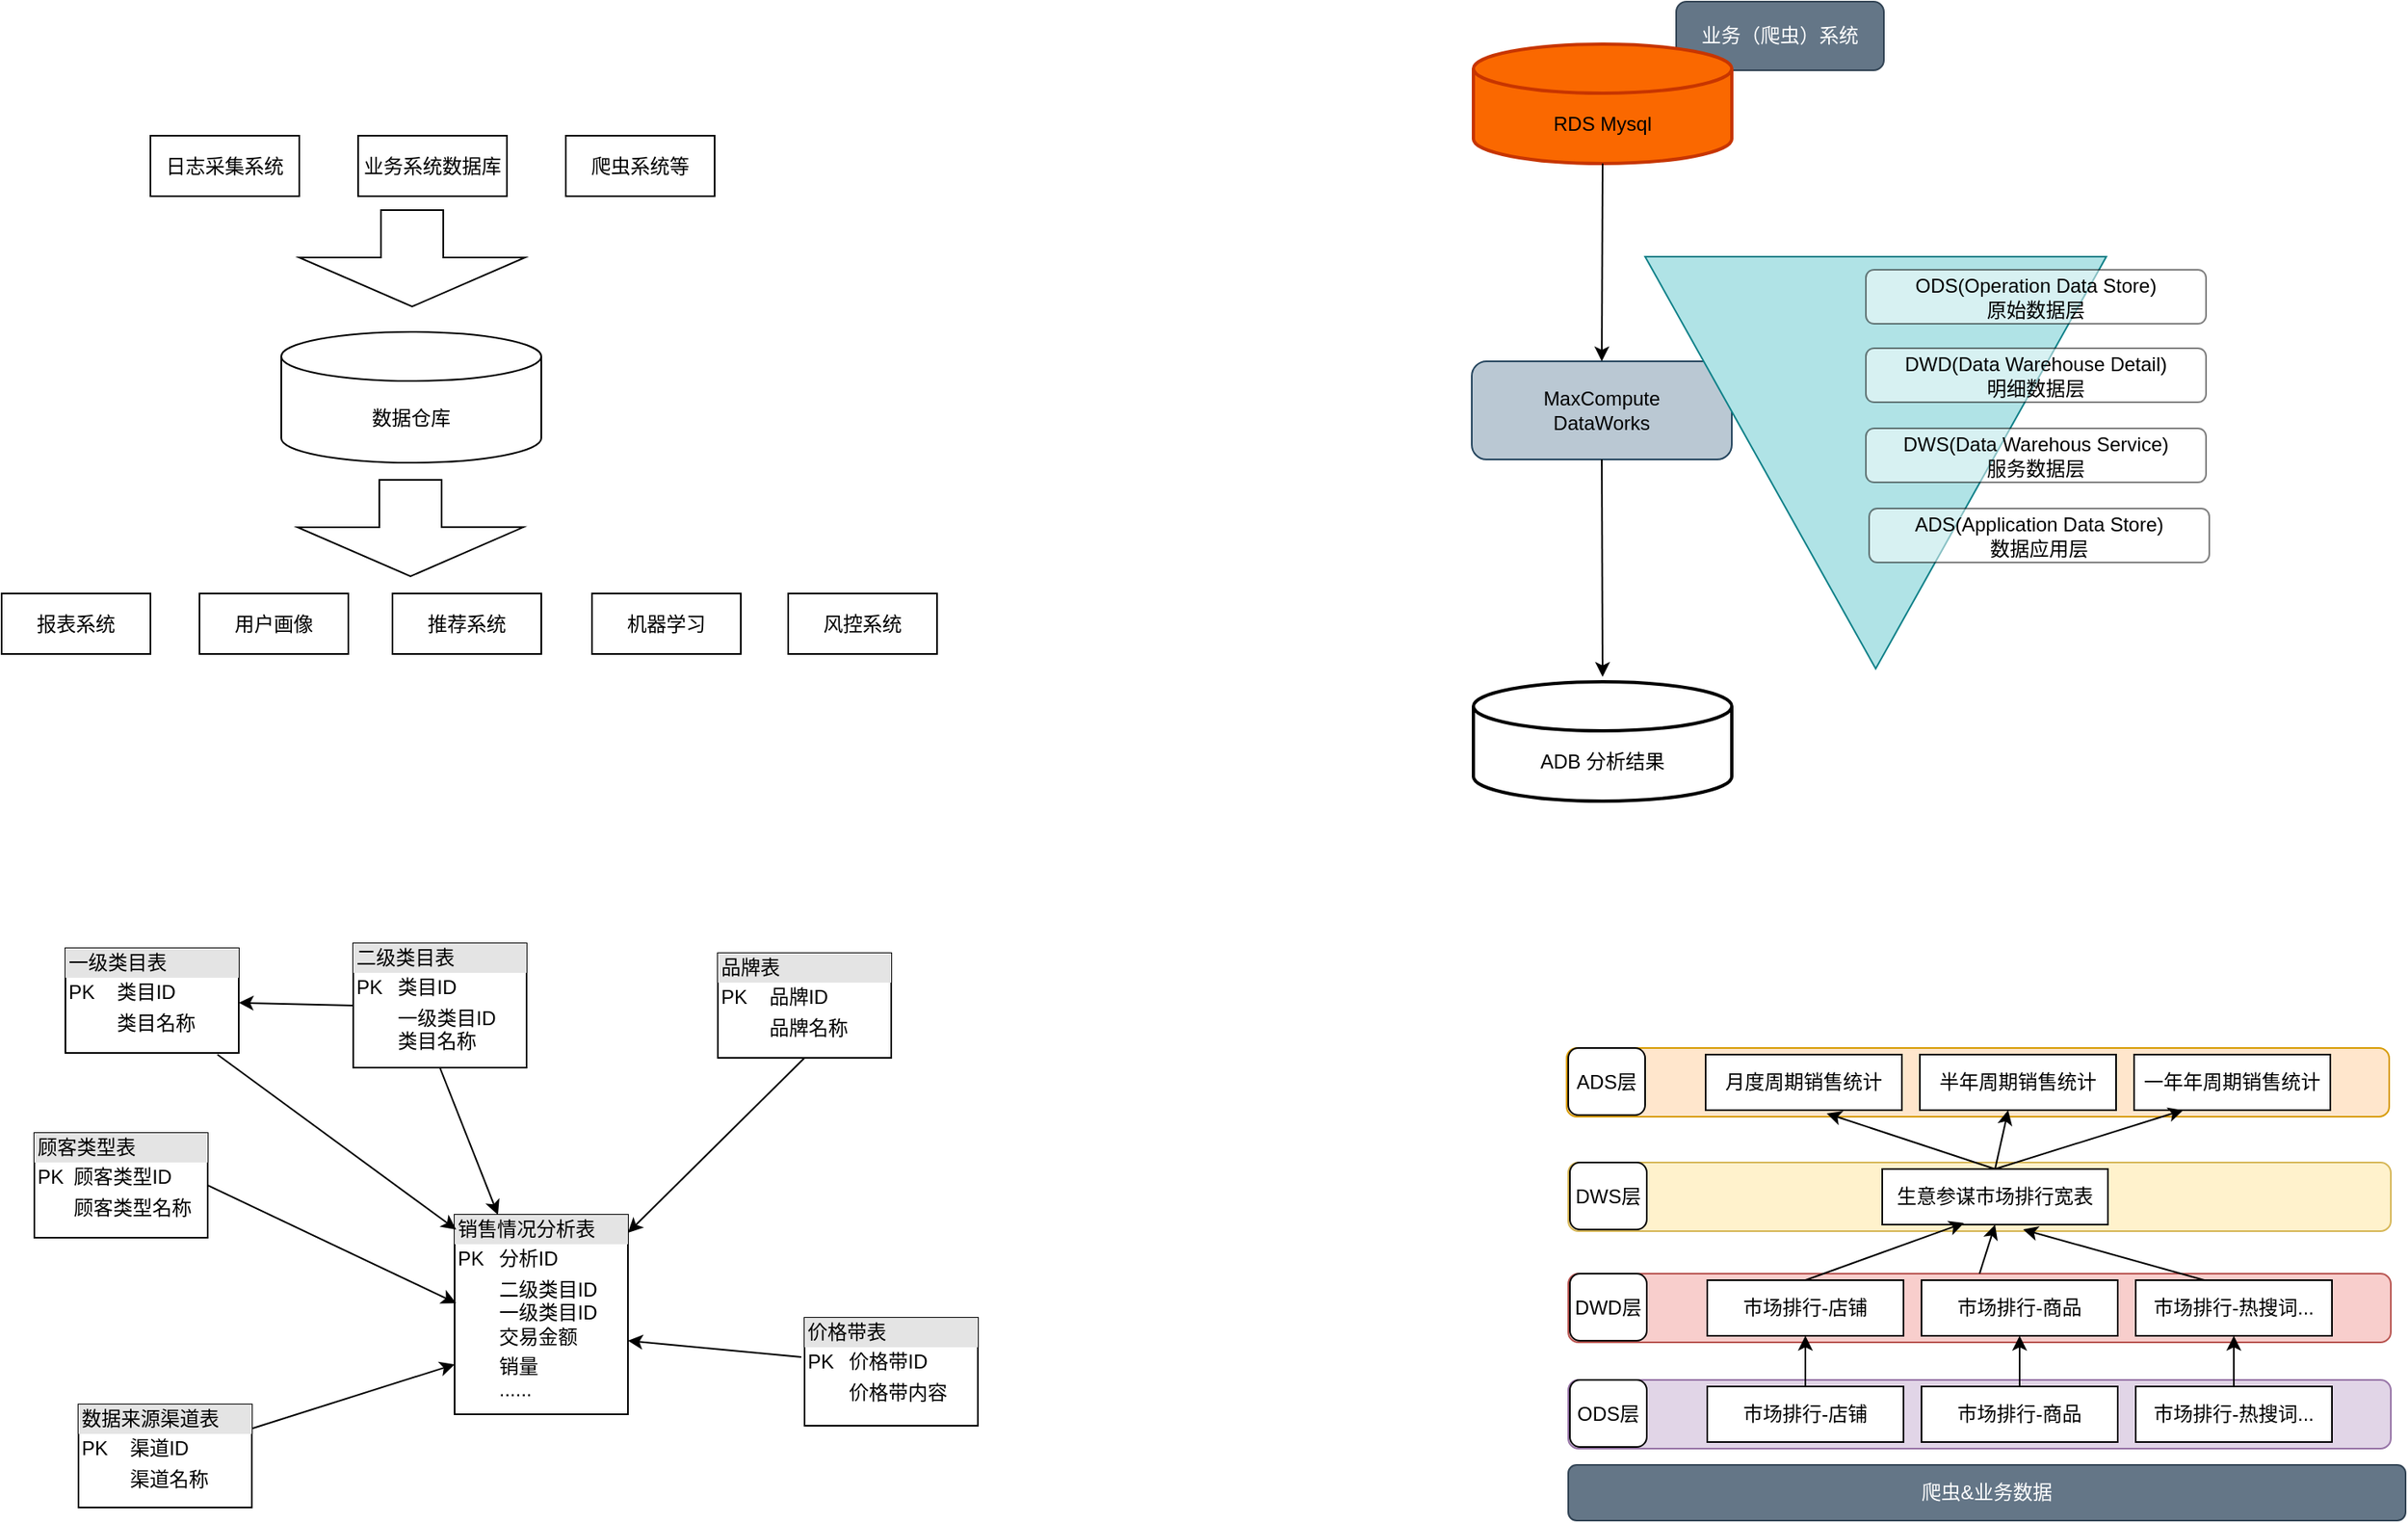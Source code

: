 <mxfile version="21.0.6" type="github">
  <diagram name="第 1 页" id="Camr7XsZ0Y0K7MddpfSk">
    <mxGraphModel dx="1434" dy="756" grid="0" gridSize="10" guides="1" tooltips="1" connect="1" arrows="1" fold="1" page="1" pageScale="1" pageWidth="1920" pageHeight="1200" math="0" shadow="0">
      <root>
        <mxCell id="0" />
        <mxCell id="1" parent="0" />
        <mxCell id="yPJUKPhEiXUpKDeNURGP-23" value="" style="rounded=1;whiteSpace=wrap;html=1;fillColor=#ffe6cc;strokeColor=#d79b00;" vertex="1" parent="1">
          <mxGeometry x="1076" y="718" width="503" height="42" as="geometry" />
        </mxCell>
        <mxCell id="FXYnp829lOooSJC_CmGT-1" value="业务系统数据库" style="rounded=0;whiteSpace=wrap;html=1;" parent="1" vertex="1">
          <mxGeometry x="337" y="160" width="91" height="37" as="geometry" />
        </mxCell>
        <mxCell id="FXYnp829lOooSJC_CmGT-2" value="日志采集系统" style="rounded=0;whiteSpace=wrap;html=1;" parent="1" vertex="1">
          <mxGeometry x="210" y="160" width="91" height="37" as="geometry" />
        </mxCell>
        <mxCell id="FXYnp829lOooSJC_CmGT-3" value="爬虫系统等" style="rounded=0;whiteSpace=wrap;html=1;" parent="1" vertex="1">
          <mxGeometry x="464" y="160" width="91" height="37" as="geometry" />
        </mxCell>
        <mxCell id="FXYnp829lOooSJC_CmGT-5" value="" style="shape=flexArrow;endArrow=classic;html=1;rounded=0;endWidth=99.048;endSize=9.686;width=38.095;" parent="1" edge="1">
          <mxGeometry width="50" height="50" relative="1" as="geometry">
            <mxPoint x="370" y="205" as="sourcePoint" />
            <mxPoint x="370" y="265" as="targetPoint" />
          </mxGeometry>
        </mxCell>
        <mxCell id="FXYnp829lOooSJC_CmGT-6" value="数据仓库" style="shape=cylinder3;whiteSpace=wrap;html=1;boundedLbl=1;backgroundOutline=1;size=15;" parent="1" vertex="1">
          <mxGeometry x="290" y="280" width="159" height="80" as="geometry" />
        </mxCell>
        <mxCell id="FXYnp829lOooSJC_CmGT-7" value="" style="shape=flexArrow;endArrow=classic;html=1;rounded=0;endWidth=99.048;endSize=9.686;width=38.095;" parent="1" edge="1">
          <mxGeometry width="50" height="50" relative="1" as="geometry">
            <mxPoint x="369" y="370" as="sourcePoint" />
            <mxPoint x="369.02" y="430" as="targetPoint" />
          </mxGeometry>
        </mxCell>
        <mxCell id="FXYnp829lOooSJC_CmGT-8" value="报表系统" style="rounded=0;whiteSpace=wrap;html=1;" parent="1" vertex="1">
          <mxGeometry x="119" y="440" width="91" height="37" as="geometry" />
        </mxCell>
        <mxCell id="FXYnp829lOooSJC_CmGT-9" value="用户画像" style="rounded=0;whiteSpace=wrap;html=1;" parent="1" vertex="1">
          <mxGeometry x="240" y="440" width="91" height="37" as="geometry" />
        </mxCell>
        <mxCell id="FXYnp829lOooSJC_CmGT-10" value="推荐系统" style="rounded=0;whiteSpace=wrap;html=1;" parent="1" vertex="1">
          <mxGeometry x="358" y="440" width="91" height="37" as="geometry" />
        </mxCell>
        <mxCell id="FXYnp829lOooSJC_CmGT-11" value="机器学习" style="rounded=0;whiteSpace=wrap;html=1;" parent="1" vertex="1">
          <mxGeometry x="480" y="440" width="91" height="37" as="geometry" />
        </mxCell>
        <mxCell id="FXYnp829lOooSJC_CmGT-12" value="风控系统" style="rounded=0;whiteSpace=wrap;html=1;" parent="1" vertex="1">
          <mxGeometry x="600" y="440" width="91" height="37" as="geometry" />
        </mxCell>
        <mxCell id="FXYnp829lOooSJC_CmGT-14" value="ADB 分析结果" style="shape=cylinder3;whiteSpace=wrap;html=1;boundedLbl=1;backgroundOutline=1;size=15;strokeWidth=2;" parent="1" vertex="1">
          <mxGeometry x="1019" y="494" width="158" height="73" as="geometry" />
        </mxCell>
        <mxCell id="FXYnp829lOooSJC_CmGT-15" value="MaxCompute&lt;br&gt;DataWorks" style="rounded=1;whiteSpace=wrap;html=1;fillColor=#bac8d3;strokeColor=#23445d;" parent="1" vertex="1">
          <mxGeometry x="1018" y="298" width="159" height="60" as="geometry" />
        </mxCell>
        <mxCell id="FXYnp829lOooSJC_CmGT-16" value="" style="triangle;whiteSpace=wrap;html=1;direction=south;fillColor=#b0e3e6;strokeColor=#0e8088;" parent="1" vertex="1">
          <mxGeometry x="1124" y="234" width="282" height="252" as="geometry" />
        </mxCell>
        <mxCell id="FXYnp829lOooSJC_CmGT-17" value="业务（爬虫）系统" style="rounded=1;whiteSpace=wrap;html=1;fillColor=#647687;fontColor=#ffffff;strokeColor=#314354;" parent="1" vertex="1">
          <mxGeometry x="1143" y="78" width="127" height="42" as="geometry" />
        </mxCell>
        <mxCell id="FXYnp829lOooSJC_CmGT-13" value="RDS Mysql" style="shape=cylinder3;whiteSpace=wrap;html=1;boundedLbl=1;backgroundOutline=1;size=15;fillColor=#fa6800;fontColor=#000000;strokeColor=#C73500;strokeWidth=2;" parent="1" vertex="1">
          <mxGeometry x="1019" y="104" width="158" height="73" as="geometry" />
        </mxCell>
        <mxCell id="FXYnp829lOooSJC_CmGT-18" value="ODS(Operation Data Store)&lt;br&gt;原始数据层" style="rounded=1;whiteSpace=wrap;html=1;opacity=50;" parent="1" vertex="1">
          <mxGeometry x="1259" y="242" width="208" height="33" as="geometry" />
        </mxCell>
        <mxCell id="FXYnp829lOooSJC_CmGT-19" value="DWD(Data Warehouse Detail)&lt;br&gt;明细数据层" style="rounded=1;whiteSpace=wrap;html=1;opacity=50;" parent="1" vertex="1">
          <mxGeometry x="1259" y="290" width="208" height="33" as="geometry" />
        </mxCell>
        <mxCell id="FXYnp829lOooSJC_CmGT-20" value="DWS(Data Warehous Service)&lt;br&gt;服务数据层" style="rounded=1;whiteSpace=wrap;html=1;opacity=50;" parent="1" vertex="1">
          <mxGeometry x="1259" y="339" width="208" height="33" as="geometry" />
        </mxCell>
        <mxCell id="FXYnp829lOooSJC_CmGT-21" value="ADS(Application Data Store)&lt;br&gt;数据应用层" style="rounded=1;whiteSpace=wrap;html=1;opacity=50;" parent="1" vertex="1">
          <mxGeometry x="1261" y="388" width="208" height="33" as="geometry" />
        </mxCell>
        <mxCell id="FXYnp829lOooSJC_CmGT-22" value="" style="endArrow=classic;html=1;rounded=0;exitX=0.5;exitY=1;exitDx=0;exitDy=0;exitPerimeter=0;entryX=0.5;entryY=0;entryDx=0;entryDy=0;" parent="1" source="FXYnp829lOooSJC_CmGT-13" target="FXYnp829lOooSJC_CmGT-15" edge="1">
          <mxGeometry width="50" height="50" relative="1" as="geometry">
            <mxPoint x="1036" y="414" as="sourcePoint" />
            <mxPoint x="1086" y="364" as="targetPoint" />
          </mxGeometry>
        </mxCell>
        <mxCell id="FXYnp829lOooSJC_CmGT-23" value="" style="endArrow=classic;html=1;rounded=0;exitX=0.5;exitY=1;exitDx=0;exitDy=0;" parent="1" source="FXYnp829lOooSJC_CmGT-15" edge="1">
          <mxGeometry width="50" height="50" relative="1" as="geometry">
            <mxPoint x="1108" y="187" as="sourcePoint" />
            <mxPoint x="1098" y="491" as="targetPoint" />
          </mxGeometry>
        </mxCell>
        <mxCell id="yPJUKPhEiXUpKDeNURGP-5" value="&lt;div style=&quot;box-sizing:border-box;width:100%;background:#e4e4e4;padding:2px;&quot;&gt;销售情况分析表&lt;/div&gt;&lt;table style=&quot;width:100%;font-size:1em;&quot; cellpadding=&quot;2&quot; cellspacing=&quot;0&quot;&gt;&lt;tbody&gt;&lt;tr&gt;&lt;td&gt;PK&lt;/td&gt;&lt;td&gt;分析ID&lt;/td&gt;&lt;/tr&gt;&lt;tr&gt;&lt;td&gt;&lt;br&gt;&lt;/td&gt;&lt;td&gt;二级类目ID&lt;br&gt;一级类目ID&lt;br&gt;交易金额&lt;/td&gt;&lt;/tr&gt;&lt;tr&gt;&lt;td&gt;&lt;/td&gt;&lt;td&gt;销量&lt;br&gt;......&lt;/td&gt;&lt;/tr&gt;&lt;/tbody&gt;&lt;/table&gt;" style="verticalAlign=top;align=left;overflow=fill;html=1;whiteSpace=wrap;" vertex="1" parent="1">
          <mxGeometry x="396" y="820" width="106" height="122" as="geometry" />
        </mxCell>
        <mxCell id="yPJUKPhEiXUpKDeNURGP-6" value="&lt;div style=&quot;box-sizing:border-box;width:100%;background:#e4e4e4;padding:2px;&quot;&gt;顾客类型表&lt;/div&gt;&lt;table style=&quot;width:100%;font-size:1em;&quot; cellpadding=&quot;2&quot; cellspacing=&quot;0&quot;&gt;&lt;tbody&gt;&lt;tr&gt;&lt;td&gt;PK&lt;/td&gt;&lt;td&gt;顾客类型ID&lt;/td&gt;&lt;/tr&gt;&lt;tr&gt;&lt;td&gt;&lt;br&gt;&lt;/td&gt;&lt;td&gt;顾客类型名称&lt;/td&gt;&lt;/tr&gt;&lt;tr&gt;&lt;td&gt;&lt;/td&gt;&lt;td&gt;&lt;br&gt;&lt;/td&gt;&lt;/tr&gt;&lt;/tbody&gt;&lt;/table&gt;" style="verticalAlign=top;align=left;overflow=fill;html=1;whiteSpace=wrap;" vertex="1" parent="1">
          <mxGeometry x="139" y="770" width="106" height="64" as="geometry" />
        </mxCell>
        <mxCell id="yPJUKPhEiXUpKDeNURGP-7" value="&lt;div style=&quot;box-sizing:border-box;width:100%;background:#e4e4e4;padding:2px;&quot;&gt;二级类目表&lt;/div&gt;&lt;table style=&quot;width:100%;font-size:1em;&quot; cellpadding=&quot;2&quot; cellspacing=&quot;0&quot;&gt;&lt;tbody&gt;&lt;tr&gt;&lt;td&gt;PK&lt;/td&gt;&lt;td&gt;类目ID&lt;/td&gt;&lt;/tr&gt;&lt;tr&gt;&lt;td&gt;&lt;br&gt;&lt;/td&gt;&lt;td&gt;一级类目ID&lt;br&gt;类目名称&lt;/td&gt;&lt;/tr&gt;&lt;tr&gt;&lt;td&gt;&lt;/td&gt;&lt;td&gt;&lt;br&gt;&lt;/td&gt;&lt;/tr&gt;&lt;/tbody&gt;&lt;/table&gt;" style="verticalAlign=top;align=left;overflow=fill;html=1;whiteSpace=wrap;" vertex="1" parent="1">
          <mxGeometry x="334" y="654" width="106" height="76" as="geometry" />
        </mxCell>
        <mxCell id="yPJUKPhEiXUpKDeNURGP-8" value="&lt;div style=&quot;box-sizing:border-box;width:100%;background:#e4e4e4;padding:2px;&quot;&gt;品牌表&lt;/div&gt;&lt;table style=&quot;width:100%;font-size:1em;&quot; cellpadding=&quot;2&quot; cellspacing=&quot;0&quot;&gt;&lt;tbody&gt;&lt;tr&gt;&lt;td&gt;PK&lt;/td&gt;&lt;td&gt;品牌ID&lt;/td&gt;&lt;/tr&gt;&lt;tr&gt;&lt;td&gt;&lt;br&gt;&lt;/td&gt;&lt;td&gt;品牌名称&lt;/td&gt;&lt;/tr&gt;&lt;tr&gt;&lt;td&gt;&lt;/td&gt;&lt;td&gt;&lt;br&gt;&lt;/td&gt;&lt;/tr&gt;&lt;/tbody&gt;&lt;/table&gt;" style="verticalAlign=top;align=left;overflow=fill;html=1;whiteSpace=wrap;" vertex="1" parent="1">
          <mxGeometry x="557" y="660" width="106" height="64" as="geometry" />
        </mxCell>
        <mxCell id="yPJUKPhEiXUpKDeNURGP-10" value="&lt;div style=&quot;box-sizing:border-box;width:100%;background:#e4e4e4;padding:2px;&quot;&gt;数据来源渠道表&lt;/div&gt;&lt;table style=&quot;width:100%;font-size:1em;&quot; cellpadding=&quot;2&quot; cellspacing=&quot;0&quot;&gt;&lt;tbody&gt;&lt;tr&gt;&lt;td&gt;PK&lt;/td&gt;&lt;td&gt;渠道ID&lt;/td&gt;&lt;/tr&gt;&lt;tr&gt;&lt;td&gt;&lt;br&gt;&lt;/td&gt;&lt;td&gt;渠道名称&lt;/td&gt;&lt;/tr&gt;&lt;tr&gt;&lt;td&gt;&lt;/td&gt;&lt;td&gt;&lt;br&gt;&lt;/td&gt;&lt;/tr&gt;&lt;/tbody&gt;&lt;/table&gt;" style="verticalAlign=top;align=left;overflow=fill;html=1;whiteSpace=wrap;" vertex="1" parent="1">
          <mxGeometry x="166" y="936" width="106" height="63" as="geometry" />
        </mxCell>
        <mxCell id="yPJUKPhEiXUpKDeNURGP-12" value="&lt;div style=&quot;box-sizing:border-box;width:100%;background:#e4e4e4;padding:2px;&quot;&gt;价格带表&lt;/div&gt;&lt;table style=&quot;width:100%;font-size:1em;&quot; cellpadding=&quot;2&quot; cellspacing=&quot;0&quot;&gt;&lt;tbody&gt;&lt;tr&gt;&lt;td&gt;PK&lt;/td&gt;&lt;td&gt;价格带ID&lt;/td&gt;&lt;/tr&gt;&lt;tr&gt;&lt;td&gt;&lt;br&gt;&lt;/td&gt;&lt;td&gt;价格带内容&lt;/td&gt;&lt;/tr&gt;&lt;tr&gt;&lt;td&gt;&lt;/td&gt;&lt;td&gt;&lt;br&gt;&lt;/td&gt;&lt;/tr&gt;&lt;/tbody&gt;&lt;/table&gt;" style="verticalAlign=top;align=left;overflow=fill;html=1;whiteSpace=wrap;" vertex="1" parent="1">
          <mxGeometry x="610" y="883" width="106" height="66" as="geometry" />
        </mxCell>
        <mxCell id="yPJUKPhEiXUpKDeNURGP-14" value="&lt;div style=&quot;box-sizing:border-box;width:100%;background:#e4e4e4;padding:2px;&quot;&gt;一级类目表&lt;/div&gt;&lt;table style=&quot;width:100%;font-size:1em;&quot; cellpadding=&quot;2&quot; cellspacing=&quot;0&quot;&gt;&lt;tbody&gt;&lt;tr&gt;&lt;td&gt;PK&lt;/td&gt;&lt;td&gt;类目ID&lt;/td&gt;&lt;/tr&gt;&lt;tr&gt;&lt;td&gt;&lt;br&gt;&lt;/td&gt;&lt;td&gt;类目名称&lt;/td&gt;&lt;/tr&gt;&lt;tr&gt;&lt;td&gt;&lt;/td&gt;&lt;td&gt;&lt;br&gt;&lt;/td&gt;&lt;/tr&gt;&lt;/tbody&gt;&lt;/table&gt;" style="verticalAlign=top;align=left;overflow=fill;html=1;whiteSpace=wrap;" vertex="1" parent="1">
          <mxGeometry x="158" y="657" width="106" height="64" as="geometry" />
        </mxCell>
        <mxCell id="yPJUKPhEiXUpKDeNURGP-15" value="" style="endArrow=classic;html=1;rounded=0;exitX=0.5;exitY=1;exitDx=0;exitDy=0;entryX=1;entryY=0.09;entryDx=0;entryDy=0;entryPerimeter=0;" edge="1" parent="1" source="yPJUKPhEiXUpKDeNURGP-8" target="yPJUKPhEiXUpKDeNURGP-5">
          <mxGeometry width="50" height="50" relative="1" as="geometry">
            <mxPoint x="610" y="820" as="sourcePoint" />
            <mxPoint x="660" y="770" as="targetPoint" />
          </mxGeometry>
        </mxCell>
        <mxCell id="yPJUKPhEiXUpKDeNURGP-16" value="" style="endArrow=classic;html=1;rounded=0;exitX=-0.019;exitY=0.364;exitDx=0;exitDy=0;entryX=1;entryY=0.631;entryDx=0;entryDy=0;entryPerimeter=0;exitPerimeter=0;" edge="1" parent="1" source="yPJUKPhEiXUpKDeNURGP-12" target="yPJUKPhEiXUpKDeNURGP-5">
          <mxGeometry width="50" height="50" relative="1" as="geometry">
            <mxPoint x="620" y="734" as="sourcePoint" />
            <mxPoint x="512" y="841" as="targetPoint" />
          </mxGeometry>
        </mxCell>
        <mxCell id="yPJUKPhEiXUpKDeNURGP-17" value="" style="endArrow=classic;html=1;rounded=0;entryX=0;entryY=0.75;entryDx=0;entryDy=0;" edge="1" parent="1" source="yPJUKPhEiXUpKDeNURGP-10" target="yPJUKPhEiXUpKDeNURGP-5">
          <mxGeometry width="50" height="50" relative="1" as="geometry">
            <mxPoint x="618" y="917" as="sourcePoint" />
            <mxPoint x="512" y="907" as="targetPoint" />
          </mxGeometry>
        </mxCell>
        <mxCell id="yPJUKPhEiXUpKDeNURGP-18" value="" style="endArrow=classic;html=1;rounded=0;entryX=0.009;entryY=0.443;entryDx=0;entryDy=0;exitX=1;exitY=0.5;exitDx=0;exitDy=0;entryPerimeter=0;" edge="1" parent="1" source="yPJUKPhEiXUpKDeNURGP-6" target="yPJUKPhEiXUpKDeNURGP-5">
          <mxGeometry width="50" height="50" relative="1" as="geometry">
            <mxPoint x="282" y="961" as="sourcePoint" />
            <mxPoint x="406" y="922" as="targetPoint" />
          </mxGeometry>
        </mxCell>
        <mxCell id="yPJUKPhEiXUpKDeNURGP-19" value="" style="endArrow=classic;html=1;rounded=0;entryX=0.25;entryY=0;entryDx=0;entryDy=0;exitX=0.5;exitY=1;exitDx=0;exitDy=0;" edge="1" parent="1" source="yPJUKPhEiXUpKDeNURGP-7" target="yPJUKPhEiXUpKDeNURGP-5">
          <mxGeometry width="50" height="50" relative="1" as="geometry">
            <mxPoint x="255" y="812" as="sourcePoint" />
            <mxPoint x="407" y="884" as="targetPoint" />
          </mxGeometry>
        </mxCell>
        <mxCell id="yPJUKPhEiXUpKDeNURGP-20" value="" style="endArrow=classic;html=1;rounded=0;entryX=0.009;entryY=0.074;entryDx=0;entryDy=0;exitX=0.877;exitY=1.016;exitDx=0;exitDy=0;exitPerimeter=0;entryPerimeter=0;" edge="1" parent="1" source="yPJUKPhEiXUpKDeNURGP-14" target="yPJUKPhEiXUpKDeNURGP-5">
          <mxGeometry width="50" height="50" relative="1" as="geometry">
            <mxPoint x="397" y="740" as="sourcePoint" />
            <mxPoint x="433" y="830" as="targetPoint" />
          </mxGeometry>
        </mxCell>
        <mxCell id="yPJUKPhEiXUpKDeNURGP-21" value="" style="endArrow=classic;html=1;rounded=0;exitX=0;exitY=0.5;exitDx=0;exitDy=0;" edge="1" parent="1" source="yPJUKPhEiXUpKDeNURGP-7" target="yPJUKPhEiXUpKDeNURGP-14">
          <mxGeometry width="50" height="50" relative="1" as="geometry">
            <mxPoint x="261" y="732" as="sourcePoint" />
            <mxPoint x="407" y="839" as="targetPoint" />
          </mxGeometry>
        </mxCell>
        <mxCell id="yPJUKPhEiXUpKDeNURGP-22" value="ADS层" style="rounded=1;whiteSpace=wrap;html=1;" vertex="1" parent="1">
          <mxGeometry x="1077" y="718" width="47" height="41" as="geometry" />
        </mxCell>
        <mxCell id="yPJUKPhEiXUpKDeNURGP-24" value="月度周期销售统计" style="rounded=0;whiteSpace=wrap;html=1;" vertex="1" parent="1">
          <mxGeometry x="1161" y="722" width="120" height="34" as="geometry" />
        </mxCell>
        <mxCell id="yPJUKPhEiXUpKDeNURGP-25" value="半年周期销售统计" style="rounded=0;whiteSpace=wrap;html=1;" vertex="1" parent="1">
          <mxGeometry x="1292" y="722" width="120" height="34" as="geometry" />
        </mxCell>
        <mxCell id="yPJUKPhEiXUpKDeNURGP-26" value="一年年周期销售统计" style="rounded=0;whiteSpace=wrap;html=1;" vertex="1" parent="1">
          <mxGeometry x="1423" y="722" width="120" height="34" as="geometry" />
        </mxCell>
        <mxCell id="yPJUKPhEiXUpKDeNURGP-28" value="" style="rounded=1;whiteSpace=wrap;html=1;fillColor=#fff2cc;strokeColor=#d6b656;" vertex="1" parent="1">
          <mxGeometry x="1077" y="788" width="503" height="42" as="geometry" />
        </mxCell>
        <mxCell id="yPJUKPhEiXUpKDeNURGP-29" value="DWS层" style="rounded=1;whiteSpace=wrap;html=1;" vertex="1" parent="1">
          <mxGeometry x="1078" y="788" width="47" height="41" as="geometry" />
        </mxCell>
        <mxCell id="yPJUKPhEiXUpKDeNURGP-31" value="生意参谋市场排行宽表" style="rounded=0;whiteSpace=wrap;html=1;" vertex="1" parent="1">
          <mxGeometry x="1269" y="792" width="138" height="34" as="geometry" />
        </mxCell>
        <mxCell id="yPJUKPhEiXUpKDeNURGP-33" value="" style="rounded=1;whiteSpace=wrap;html=1;fillColor=#f8cecc;strokeColor=#b85450;" vertex="1" parent="1">
          <mxGeometry x="1077" y="856" width="503" height="42" as="geometry" />
        </mxCell>
        <mxCell id="yPJUKPhEiXUpKDeNURGP-34" value="DWD层" style="rounded=1;whiteSpace=wrap;html=1;" vertex="1" parent="1">
          <mxGeometry x="1078" y="856" width="47" height="41" as="geometry" />
        </mxCell>
        <mxCell id="yPJUKPhEiXUpKDeNURGP-35" value="市场排行-店铺" style="rounded=0;whiteSpace=wrap;html=1;" vertex="1" parent="1">
          <mxGeometry x="1162" y="860" width="120" height="34" as="geometry" />
        </mxCell>
        <mxCell id="yPJUKPhEiXUpKDeNURGP-36" value="市场排行-商品" style="rounded=0;whiteSpace=wrap;html=1;" vertex="1" parent="1">
          <mxGeometry x="1293" y="860" width="120" height="34" as="geometry" />
        </mxCell>
        <mxCell id="yPJUKPhEiXUpKDeNURGP-37" value="市场排行-热搜词..." style="rounded=0;whiteSpace=wrap;html=1;" vertex="1" parent="1">
          <mxGeometry x="1424" y="860" width="120" height="34" as="geometry" />
        </mxCell>
        <mxCell id="yPJUKPhEiXUpKDeNURGP-38" value="" style="rounded=1;whiteSpace=wrap;html=1;fillColor=#e1d5e7;strokeColor=#9673a6;" vertex="1" parent="1">
          <mxGeometry x="1077" y="921" width="503" height="42" as="geometry" />
        </mxCell>
        <mxCell id="yPJUKPhEiXUpKDeNURGP-39" value="ODS层" style="rounded=1;whiteSpace=wrap;html=1;" vertex="1" parent="1">
          <mxGeometry x="1078" y="921" width="47" height="41" as="geometry" />
        </mxCell>
        <mxCell id="yPJUKPhEiXUpKDeNURGP-40" value="市场排行-店铺" style="rounded=0;whiteSpace=wrap;html=1;" vertex="1" parent="1">
          <mxGeometry x="1162" y="925" width="120" height="34" as="geometry" />
        </mxCell>
        <mxCell id="yPJUKPhEiXUpKDeNURGP-41" value="市场排行-商品" style="rounded=0;whiteSpace=wrap;html=1;" vertex="1" parent="1">
          <mxGeometry x="1293" y="925" width="120" height="34" as="geometry" />
        </mxCell>
        <mxCell id="yPJUKPhEiXUpKDeNURGP-42" value="市场排行-热搜词..." style="rounded=0;whiteSpace=wrap;html=1;" vertex="1" parent="1">
          <mxGeometry x="1424" y="925" width="120" height="34" as="geometry" />
        </mxCell>
        <mxCell id="yPJUKPhEiXUpKDeNURGP-43" value="爬虫&amp;amp;业务数据" style="rounded=1;whiteSpace=wrap;html=1;fillColor=#647687;fontColor=#ffffff;strokeColor=#314354;" vertex="1" parent="1">
          <mxGeometry x="1077" y="973" width="512" height="34" as="geometry" />
        </mxCell>
        <mxCell id="yPJUKPhEiXUpKDeNURGP-44" value="" style="endArrow=classic;html=1;rounded=0;entryX=0.617;entryY=1.059;entryDx=0;entryDy=0;entryPerimeter=0;exitX=0.5;exitY=0;exitDx=0;exitDy=0;" edge="1" parent="1" source="yPJUKPhEiXUpKDeNURGP-31" target="yPJUKPhEiXUpKDeNURGP-24">
          <mxGeometry width="50" height="50" relative="1" as="geometry">
            <mxPoint x="1311" y="796" as="sourcePoint" />
            <mxPoint x="1429" y="785" as="targetPoint" />
          </mxGeometry>
        </mxCell>
        <mxCell id="yPJUKPhEiXUpKDeNURGP-45" value="" style="endArrow=classic;html=1;rounded=0;entryX=0.45;entryY=1;entryDx=0;entryDy=0;entryPerimeter=0;exitX=0.5;exitY=0;exitDx=0;exitDy=0;" edge="1" parent="1" source="yPJUKPhEiXUpKDeNURGP-31" target="yPJUKPhEiXUpKDeNURGP-25">
          <mxGeometry width="50" height="50" relative="1" as="geometry">
            <mxPoint x="1321" y="806" as="sourcePoint" />
            <mxPoint x="1245" y="768" as="targetPoint" />
          </mxGeometry>
        </mxCell>
        <mxCell id="yPJUKPhEiXUpKDeNURGP-46" value="" style="endArrow=classic;html=1;rounded=0;entryX=0.25;entryY=1;entryDx=0;entryDy=0;exitX=0.5;exitY=0;exitDx=0;exitDy=0;" edge="1" parent="1" source="yPJUKPhEiXUpKDeNURGP-31" target="yPJUKPhEiXUpKDeNURGP-26">
          <mxGeometry width="50" height="50" relative="1" as="geometry">
            <mxPoint x="1380" y="797" as="sourcePoint" />
            <mxPoint x="1255" y="778" as="targetPoint" />
          </mxGeometry>
        </mxCell>
        <mxCell id="yPJUKPhEiXUpKDeNURGP-47" value="" style="endArrow=classic;html=1;rounded=0;entryX=0.362;entryY=0.971;entryDx=0;entryDy=0;entryPerimeter=0;exitX=0.5;exitY=0;exitDx=0;exitDy=0;" edge="1" parent="1" source="yPJUKPhEiXUpKDeNURGP-35" target="yPJUKPhEiXUpKDeNURGP-31">
          <mxGeometry width="50" height="50" relative="1" as="geometry">
            <mxPoint x="1300" y="851" as="sourcePoint" />
            <mxPoint x="1265" y="788" as="targetPoint" />
          </mxGeometry>
        </mxCell>
        <mxCell id="yPJUKPhEiXUpKDeNURGP-48" value="" style="endArrow=classic;html=1;rounded=0;entryX=0.5;entryY=1;entryDx=0;entryDy=0;exitX=0.5;exitY=0;exitDx=0;exitDy=0;" edge="1" parent="1" source="yPJUKPhEiXUpKDeNURGP-33" target="yPJUKPhEiXUpKDeNURGP-31">
          <mxGeometry width="50" height="50" relative="1" as="geometry">
            <mxPoint x="1317" y="851" as="sourcePoint" />
            <mxPoint x="1275" y="798" as="targetPoint" />
          </mxGeometry>
        </mxCell>
        <mxCell id="yPJUKPhEiXUpKDeNURGP-49" value="" style="endArrow=classic;html=1;rounded=0;exitX=0.35;exitY=0;exitDx=0;exitDy=0;exitPerimeter=0;entryX=0.553;entryY=0.976;entryDx=0;entryDy=0;entryPerimeter=0;" edge="1" parent="1" source="yPJUKPhEiXUpKDeNURGP-37" target="yPJUKPhEiXUpKDeNURGP-28">
          <mxGeometry width="50" height="50" relative="1" as="geometry">
            <mxPoint x="1347" y="837" as="sourcePoint" />
            <mxPoint x="1484" y="842" as="targetPoint" />
          </mxGeometry>
        </mxCell>
        <mxCell id="yPJUKPhEiXUpKDeNURGP-50" value="" style="endArrow=classic;html=1;rounded=0;entryX=0.5;entryY=1;entryDx=0;entryDy=0;exitX=0.5;exitY=0;exitDx=0;exitDy=0;" edge="1" parent="1" source="yPJUKPhEiXUpKDeNURGP-40" target="yPJUKPhEiXUpKDeNURGP-35">
          <mxGeometry width="50" height="50" relative="1" as="geometry">
            <mxPoint x="1339" y="866" as="sourcePoint" />
            <mxPoint x="1348" y="836" as="targetPoint" />
          </mxGeometry>
        </mxCell>
        <mxCell id="yPJUKPhEiXUpKDeNURGP-51" value="" style="endArrow=classic;html=1;rounded=0;entryX=0.5;entryY=1;entryDx=0;entryDy=0;exitX=0.5;exitY=0;exitDx=0;exitDy=0;" edge="1" parent="1" source="yPJUKPhEiXUpKDeNURGP-41" target="yPJUKPhEiXUpKDeNURGP-36">
          <mxGeometry width="50" height="50" relative="1" as="geometry">
            <mxPoint x="1232" y="935" as="sourcePoint" />
            <mxPoint x="1232" y="904" as="targetPoint" />
          </mxGeometry>
        </mxCell>
        <mxCell id="yPJUKPhEiXUpKDeNURGP-52" value="" style="endArrow=classic;html=1;rounded=0;entryX=0.5;entryY=1;entryDx=0;entryDy=0;exitX=0.5;exitY=0;exitDx=0;exitDy=0;" edge="1" parent="1" source="yPJUKPhEiXUpKDeNURGP-42" target="yPJUKPhEiXUpKDeNURGP-37">
          <mxGeometry width="50" height="50" relative="1" as="geometry">
            <mxPoint x="1363" y="935" as="sourcePoint" />
            <mxPoint x="1363" y="904" as="targetPoint" />
          </mxGeometry>
        </mxCell>
      </root>
    </mxGraphModel>
  </diagram>
</mxfile>
